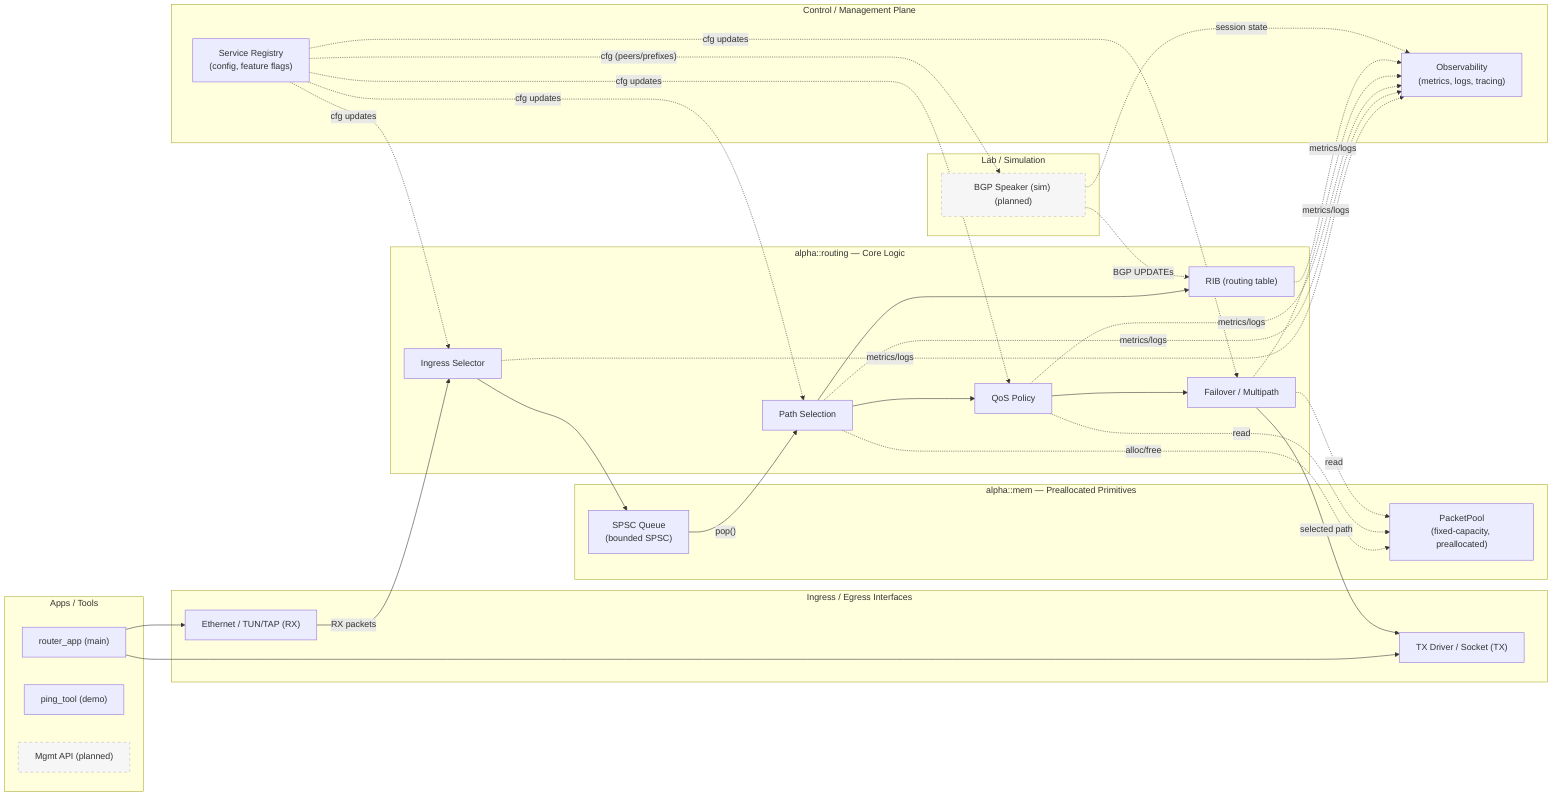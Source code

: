 %% file: docs/diagrams/architecture.mmd
%% Mermaid v10+ compatible, safe for mmdc

flowchart LR

%% ================== CLUSTERS ==================
    subgraph Ingress["Ingress / Egress Interfaces"]
        NIC["Ethernet / TUN/TAP (RX)"]
        EGRESS["TX Driver / Socket (TX)"]
    end

    subgraph Mem["alpha::mem — Preallocated Primitives"]
        direction TB
        POOL["PacketPool<br/>(fixed-capacity, preallocated)"]
        SPSC["SPSC Queue<br/>(bounded SPSC)"]
    end

    subgraph Routing["alpha::routing — Core Logic"]
        direction TB
        SEL["Ingress Selector"]
        PS["Path Selection"]
        QoS["QoS Policy"]
        FAIL["Failover / Multipath"]
        RIB["RIB (routing table)"]
    end

    subgraph Ctl["Control / Management Plane"]
        SRV["Service Registry<br/>(config, feature flags)"]
        OBS["Observability<br/>(metrics, logs, tracing)"]
    end

    subgraph Apps["Apps / Tools"]
        ROUTER["router_app (main)"]
        PING["ping_tool (demo)"]
        API["Mgmt API (planned)"]
    end

    subgraph Lab["Lab / Simulation"]
        BGPSIM["BGP Speaker (sim) (planned)"]
    end

%% ================== DATA PLANE ==================
    ROUTER --> NIC
    ROUTER --> EGRESS

    NIC -->|"RX packets"| SEL
    SEL --> SPSC
    SPSC -->|"pop()"| PS
    PS --> QoS --> FAIL -->|"selected path"| EGRESS

%% ================== RIB / CONTROL INTERACTIONS ==================
    PS --> RIB
    BGPSIM -. "BGP UPDATEs" .-> RIB
    SRV -. "cfg (peers/prefixes)" .-> BGPSIM

%% ================== MEMORY INTERACTIONS (RT: no heap after start) ==================
    PS -. "alloc/free" .-> POOL
    QoS -. "read" .-> POOL
    FAIL -. "read" .-> POOL

%% ================== CONTROL / OBSERVABILITY ==================
    SRV -. "cfg updates" .-> SEL
    SRV -. "cfg updates" .-> PS
    SRV -. "cfg updates" .-> QoS
    SRV -. "cfg updates" .-> FAIL

    SEL -. "metrics/logs" .-> OBS
    PS  -. "metrics/logs" .-> OBS
    QoS -. "metrics/logs" .-> OBS
    FAIL -. "metrics/logs" .-> OBS
    RIB -. "metrics/logs" .-> OBS
    BGPSIM -. "session state" .-> OBS

%% ================== CLASSES ==================
    classDef planned stroke-dasharray: 5 5,fill:#f6f6f6,stroke:#bbb,stroke-width:1px;
    class API,BGPSIM planned